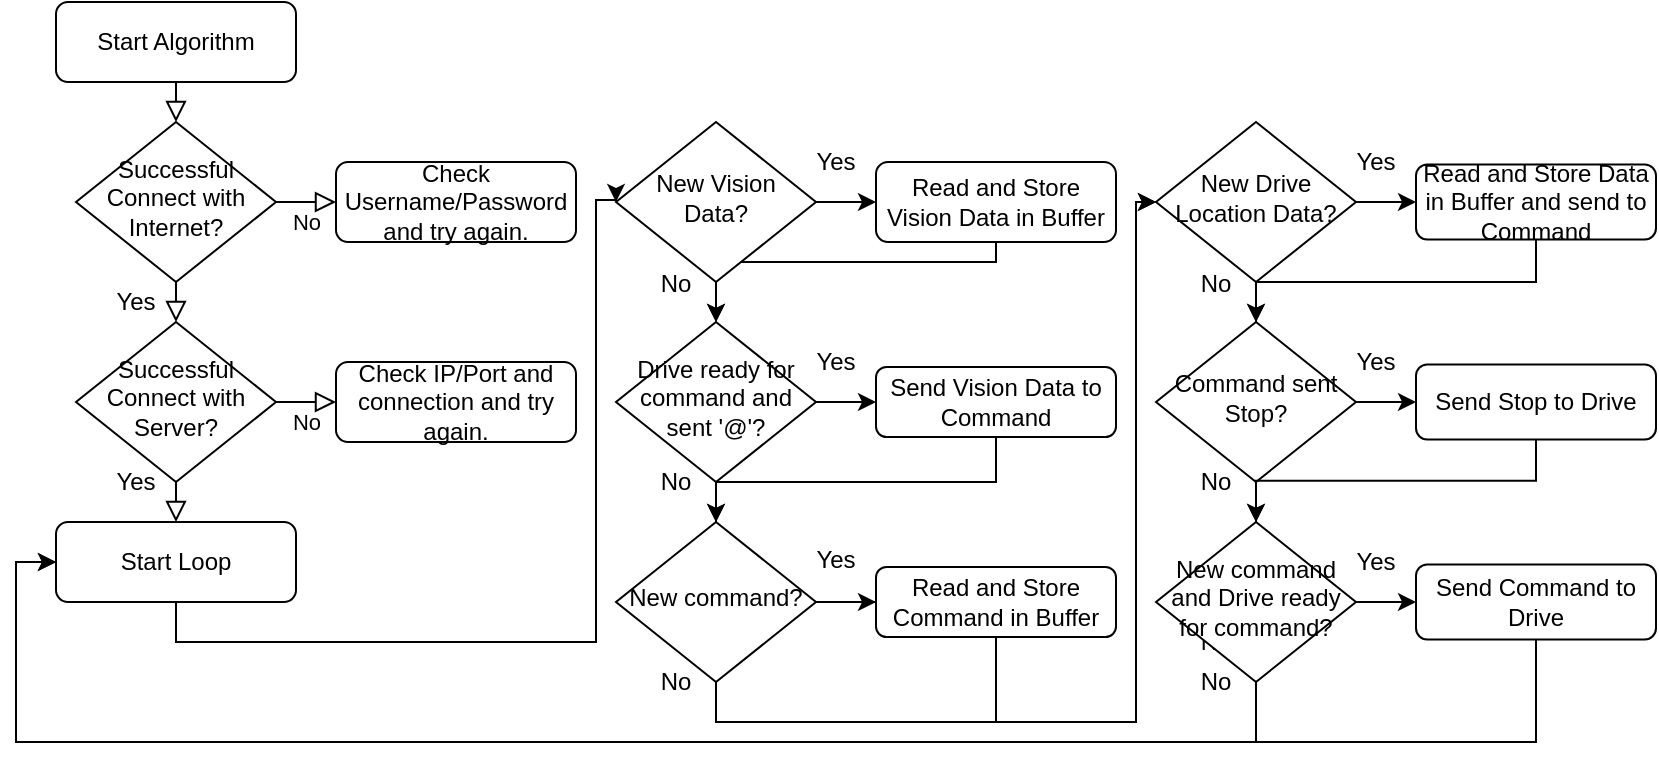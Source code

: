 <mxfile version="14.7.7" type="device"><diagram id="C5RBs43oDa-KdzZeNtuy" name="Page-1"><mxGraphModel dx="946" dy="646" grid="1" gridSize="10" guides="1" tooltips="1" connect="1" arrows="1" fold="1" page="1" pageScale="1" pageWidth="827" pageHeight="1169" math="0" shadow="0"><root><mxCell id="WIyWlLk6GJQsqaUBKTNV-0"/><mxCell id="WIyWlLk6GJQsqaUBKTNV-1" parent="WIyWlLk6GJQsqaUBKTNV-0"/><mxCell id="WIyWlLk6GJQsqaUBKTNV-2" value="" style="rounded=0;html=1;jettySize=auto;orthogonalLoop=1;fontSize=11;endArrow=block;endFill=0;endSize=8;strokeWidth=1;shadow=0;labelBackgroundColor=none;edgeStyle=orthogonalEdgeStyle;" parent="WIyWlLk6GJQsqaUBKTNV-1" source="WIyWlLk6GJQsqaUBKTNV-3" edge="1"><mxGeometry relative="1" as="geometry"><mxPoint x="220" y="140" as="targetPoint"/><Array as="points"><mxPoint x="220" y="140"/></Array></mxGeometry></mxCell><mxCell id="WIyWlLk6GJQsqaUBKTNV-3" value="Start Algorithm" style="rounded=1;whiteSpace=wrap;html=1;fontSize=12;glass=0;strokeWidth=1;shadow=0;" parent="WIyWlLk6GJQsqaUBKTNV-1" vertex="1"><mxGeometry x="160" y="80" width="120" height="40" as="geometry"/></mxCell><mxCell id="WIyWlLk6GJQsqaUBKTNV-5" value="No" style="edgeStyle=orthogonalEdgeStyle;rounded=0;html=1;jettySize=auto;orthogonalLoop=1;fontSize=11;endArrow=block;endFill=0;endSize=8;strokeWidth=1;shadow=0;labelBackgroundColor=none;" parent="WIyWlLk6GJQsqaUBKTNV-1" source="WIyWlLk6GJQsqaUBKTNV-6" target="WIyWlLk6GJQsqaUBKTNV-7" edge="1"><mxGeometry y="10" relative="1" as="geometry"><mxPoint as="offset"/></mxGeometry></mxCell><mxCell id="WIyWlLk6GJQsqaUBKTNV-6" value="Successful Connect with Internet?" style="rhombus;whiteSpace=wrap;html=1;shadow=0;fontFamily=Helvetica;fontSize=12;align=center;strokeWidth=1;spacing=6;spacingTop=-4;" parent="WIyWlLk6GJQsqaUBKTNV-1" vertex="1"><mxGeometry x="170" y="140" width="100" height="80" as="geometry"/></mxCell><mxCell id="WIyWlLk6GJQsqaUBKTNV-7" value="Check Username/Password and try again." style="rounded=1;whiteSpace=wrap;html=1;fontSize=12;glass=0;strokeWidth=1;shadow=0;" parent="WIyWlLk6GJQsqaUBKTNV-1" vertex="1"><mxGeometry x="300" y="160" width="120" height="40" as="geometry"/></mxCell><mxCell id="m25_k1FVYw2vNHiO1QDF-24" style="edgeStyle=orthogonalEdgeStyle;rounded=0;orthogonalLoop=1;jettySize=auto;html=1;entryX=0.5;entryY=0;entryDx=0;entryDy=0;" edge="1" parent="WIyWlLk6GJQsqaUBKTNV-1" target="m25_k1FVYw2vNHiO1QDF-9"><mxGeometry relative="1" as="geometry"><mxPoint x="590" y="260" as="targetPoint"/><mxPoint x="630" y="190" as="sourcePoint"/><Array as="points"><mxPoint x="630" y="210"/><mxPoint x="490" y="210"/></Array></mxGeometry></mxCell><mxCell id="WIyWlLk6GJQsqaUBKTNV-12" value="Read and Store Vision Data in Buffer" style="rounded=1;whiteSpace=wrap;html=1;fontSize=12;glass=0;strokeWidth=1;shadow=0;" parent="WIyWlLk6GJQsqaUBKTNV-1" vertex="1"><mxGeometry x="570" y="160" width="120" height="40" as="geometry"/></mxCell><mxCell id="m25_k1FVYw2vNHiO1QDF-0" value="Successful Connect with Server?" style="rhombus;whiteSpace=wrap;html=1;shadow=0;fontFamily=Helvetica;fontSize=12;align=center;strokeWidth=1;spacing=6;spacingTop=-4;" vertex="1" parent="WIyWlLk6GJQsqaUBKTNV-1"><mxGeometry x="170" y="240" width="100" height="80" as="geometry"/></mxCell><mxCell id="m25_k1FVYw2vNHiO1QDF-2" value="" style="rounded=0;html=1;jettySize=auto;orthogonalLoop=1;fontSize=11;endArrow=block;endFill=0;endSize=8;strokeWidth=1;shadow=0;labelBackgroundColor=none;edgeStyle=orthogonalEdgeStyle;exitX=0.5;exitY=1;exitDx=0;exitDy=0;entryX=0.5;entryY=0;entryDx=0;entryDy=0;" edge="1" parent="WIyWlLk6GJQsqaUBKTNV-1" source="WIyWlLk6GJQsqaUBKTNV-6" target="m25_k1FVYw2vNHiO1QDF-0"><mxGeometry relative="1" as="geometry"><mxPoint x="300" y="240" as="sourcePoint"/><mxPoint x="300" y="290" as="targetPoint"/></mxGeometry></mxCell><mxCell id="m25_k1FVYw2vNHiO1QDF-3" value="No" style="edgeStyle=orthogonalEdgeStyle;rounded=0;html=1;jettySize=auto;orthogonalLoop=1;fontSize=11;endArrow=block;endFill=0;endSize=8;strokeWidth=1;shadow=0;labelBackgroundColor=none;exitX=1;exitY=0.5;exitDx=0;exitDy=0;" edge="1" parent="WIyWlLk6GJQsqaUBKTNV-1" target="m25_k1FVYw2vNHiO1QDF-4" source="m25_k1FVYw2vNHiO1QDF-0"><mxGeometry y="10" relative="1" as="geometry"><mxPoint as="offset"/><mxPoint x="280" y="360" as="sourcePoint"/></mxGeometry></mxCell><mxCell id="m25_k1FVYw2vNHiO1QDF-4" value="Check IP/Port and connection and try again." style="rounded=1;whiteSpace=wrap;html=1;fontSize=12;glass=0;strokeWidth=1;shadow=0;" vertex="1" parent="WIyWlLk6GJQsqaUBKTNV-1"><mxGeometry x="300" y="260" width="120" height="40" as="geometry"/></mxCell><mxCell id="m25_k1FVYw2vNHiO1QDF-29" style="edgeStyle=orthogonalEdgeStyle;rounded=0;orthogonalLoop=1;jettySize=auto;html=1;exitX=0.5;exitY=1;exitDx=0;exitDy=0;entryX=0;entryY=0.5;entryDx=0;entryDy=0;" edge="1" parent="WIyWlLk6GJQsqaUBKTNV-1" source="m25_k1FVYw2vNHiO1QDF-7" target="m25_k1FVYw2vNHiO1QDF-8"><mxGeometry relative="1" as="geometry"><mxPoint x="440" y="220" as="targetPoint"/><Array as="points"><mxPoint x="220" y="400"/><mxPoint x="430" y="400"/><mxPoint x="430" y="179"/></Array></mxGeometry></mxCell><mxCell id="m25_k1FVYw2vNHiO1QDF-7" value="Start Loop" style="rounded=1;whiteSpace=wrap;html=1;fontSize=12;glass=0;strokeWidth=1;shadow=0;" vertex="1" parent="WIyWlLk6GJQsqaUBKTNV-1"><mxGeometry x="160" y="340" width="120" height="40" as="geometry"/></mxCell><mxCell id="m25_k1FVYw2vNHiO1QDF-14" style="edgeStyle=orthogonalEdgeStyle;rounded=0;orthogonalLoop=1;jettySize=auto;html=1;entryX=0;entryY=0.5;entryDx=0;entryDy=0;" edge="1" parent="WIyWlLk6GJQsqaUBKTNV-1" source="m25_k1FVYw2vNHiO1QDF-8" target="WIyWlLk6GJQsqaUBKTNV-12"><mxGeometry relative="1" as="geometry"/></mxCell><mxCell id="m25_k1FVYw2vNHiO1QDF-15" style="edgeStyle=orthogonalEdgeStyle;rounded=0;orthogonalLoop=1;jettySize=auto;html=1;exitX=0.5;exitY=1;exitDx=0;exitDy=0;entryX=0.5;entryY=0;entryDx=0;entryDy=0;" edge="1" parent="WIyWlLk6GJQsqaUBKTNV-1" source="m25_k1FVYw2vNHiO1QDF-8" target="m25_k1FVYw2vNHiO1QDF-9"><mxGeometry relative="1" as="geometry"><mxPoint x="490" y="280" as="targetPoint"/></mxGeometry></mxCell><mxCell id="m25_k1FVYw2vNHiO1QDF-8" value="New Vision Data?" style="rhombus;whiteSpace=wrap;html=1;shadow=0;fontFamily=Helvetica;fontSize=12;align=center;strokeWidth=1;spacing=6;spacingTop=-4;" vertex="1" parent="WIyWlLk6GJQsqaUBKTNV-1"><mxGeometry x="440" y="140" width="100" height="80" as="geometry"/></mxCell><mxCell id="m25_k1FVYw2vNHiO1QDF-17" style="edgeStyle=orthogonalEdgeStyle;rounded=0;orthogonalLoop=1;jettySize=auto;html=1;entryX=0;entryY=0.5;entryDx=0;entryDy=0;" edge="1" parent="WIyWlLk6GJQsqaUBKTNV-1" source="m25_k1FVYw2vNHiO1QDF-9" target="m25_k1FVYw2vNHiO1QDF-18"><mxGeometry relative="1" as="geometry"><mxPoint x="590" y="315" as="targetPoint"/></mxGeometry></mxCell><mxCell id="m25_k1FVYw2vNHiO1QDF-66" value="" style="edgeStyle=orthogonalEdgeStyle;rounded=0;orthogonalLoop=1;jettySize=auto;html=1;" edge="1" parent="WIyWlLk6GJQsqaUBKTNV-1" source="m25_k1FVYw2vNHiO1QDF-9" target="m25_k1FVYw2vNHiO1QDF-13"><mxGeometry relative="1" as="geometry"/></mxCell><mxCell id="m25_k1FVYw2vNHiO1QDF-9" value="Drive ready for command and sent '@'?" style="rhombus;whiteSpace=wrap;html=1;shadow=0;fontFamily=Helvetica;fontSize=12;align=center;strokeWidth=1;spacing=6;spacingTop=-4;" vertex="1" parent="WIyWlLk6GJQsqaUBKTNV-1"><mxGeometry x="440" y="240" width="100" height="80" as="geometry"/></mxCell><mxCell id="m25_k1FVYw2vNHiO1QDF-34" value="" style="edgeStyle=orthogonalEdgeStyle;rounded=0;orthogonalLoop=1;jettySize=auto;html=1;" edge="1" parent="WIyWlLk6GJQsqaUBKTNV-1" source="m25_k1FVYw2vNHiO1QDF-10" target="m25_k1FVYw2vNHiO1QDF-12"><mxGeometry relative="1" as="geometry"/></mxCell><mxCell id="m25_k1FVYw2vNHiO1QDF-68" value="" style="edgeStyle=orthogonalEdgeStyle;rounded=0;orthogonalLoop=1;jettySize=auto;html=1;" edge="1" parent="WIyWlLk6GJQsqaUBKTNV-1" source="m25_k1FVYw2vNHiO1QDF-10" target="m25_k1FVYw2vNHiO1QDF-33"><mxGeometry relative="1" as="geometry"/></mxCell><mxCell id="m25_k1FVYw2vNHiO1QDF-10" value="New Drive Location Data?" style="rhombus;whiteSpace=wrap;html=1;shadow=0;fontFamily=Helvetica;fontSize=12;align=center;strokeWidth=1;spacing=6;spacingTop=-4;" vertex="1" parent="WIyWlLk6GJQsqaUBKTNV-1"><mxGeometry x="710" y="140" width="100" height="80" as="geometry"/></mxCell><mxCell id="m25_k1FVYw2vNHiO1QDF-37" value="" style="edgeStyle=orthogonalEdgeStyle;rounded=0;orthogonalLoop=1;jettySize=auto;html=1;" edge="1" parent="WIyWlLk6GJQsqaUBKTNV-1" source="m25_k1FVYw2vNHiO1QDF-12" target="m25_k1FVYw2vNHiO1QDF-36"><mxGeometry relative="1" as="geometry"/></mxCell><mxCell id="m25_k1FVYw2vNHiO1QDF-39" value="" style="edgeStyle=orthogonalEdgeStyle;rounded=0;orthogonalLoop=1;jettySize=auto;html=1;" edge="1" parent="WIyWlLk6GJQsqaUBKTNV-1" source="m25_k1FVYw2vNHiO1QDF-12" target="m25_k1FVYw2vNHiO1QDF-38"><mxGeometry relative="1" as="geometry"/></mxCell><mxCell id="m25_k1FVYw2vNHiO1QDF-12" value="Command sent Stop?" style="rhombus;whiteSpace=wrap;html=1;shadow=0;fontFamily=Helvetica;fontSize=12;align=center;strokeWidth=1;spacing=6;spacingTop=-4;" vertex="1" parent="WIyWlLk6GJQsqaUBKTNV-1"><mxGeometry x="710" y="240" width="100" height="80" as="geometry"/></mxCell><mxCell id="m25_k1FVYw2vNHiO1QDF-21" style="edgeStyle=orthogonalEdgeStyle;rounded=0;orthogonalLoop=1;jettySize=auto;html=1;entryX=0;entryY=0.5;entryDx=0;entryDy=0;" edge="1" parent="WIyWlLk6GJQsqaUBKTNV-1" source="m25_k1FVYw2vNHiO1QDF-13" target="m25_k1FVYw2vNHiO1QDF-22"><mxGeometry relative="1" as="geometry"><mxPoint x="570" y="640" as="targetPoint"/></mxGeometry></mxCell><mxCell id="m25_k1FVYw2vNHiO1QDF-71" style="edgeStyle=orthogonalEdgeStyle;rounded=0;orthogonalLoop=1;jettySize=auto;html=1;exitX=0.5;exitY=1;exitDx=0;exitDy=0;entryX=0;entryY=0.5;entryDx=0;entryDy=0;" edge="1" parent="WIyWlLk6GJQsqaUBKTNV-1" source="m25_k1FVYw2vNHiO1QDF-13" target="m25_k1FVYw2vNHiO1QDF-10"><mxGeometry relative="1" as="geometry"><mxPoint x="700" y="180" as="targetPoint"/><Array as="points"><mxPoint x="490" y="440"/><mxPoint x="700" y="440"/><mxPoint x="700" y="180"/></Array></mxGeometry></mxCell><mxCell id="m25_k1FVYw2vNHiO1QDF-13" value="New command?" style="rhombus;whiteSpace=wrap;html=1;shadow=0;fontFamily=Helvetica;fontSize=12;align=center;strokeWidth=1;spacing=6;spacingTop=-4;" vertex="1" parent="WIyWlLk6GJQsqaUBKTNV-1"><mxGeometry x="440" y="340" width="100" height="80" as="geometry"/></mxCell><mxCell id="m25_k1FVYw2vNHiO1QDF-70" style="edgeStyle=orthogonalEdgeStyle;rounded=0;orthogonalLoop=1;jettySize=auto;html=1;entryX=0.5;entryY=0;entryDx=0;entryDy=0;" edge="1" parent="WIyWlLk6GJQsqaUBKTNV-1" source="m25_k1FVYw2vNHiO1QDF-18" target="m25_k1FVYw2vNHiO1QDF-13"><mxGeometry relative="1" as="geometry"><Array as="points"><mxPoint x="630" y="320"/><mxPoint x="490" y="320"/></Array></mxGeometry></mxCell><mxCell id="m25_k1FVYw2vNHiO1QDF-18" value="Send Vision Data to Command" style="rounded=1;whiteSpace=wrap;html=1;fontSize=12;glass=0;strokeWidth=1;shadow=0;" vertex="1" parent="WIyWlLk6GJQsqaUBKTNV-1"><mxGeometry x="570" y="262.5" width="120" height="35" as="geometry"/></mxCell><mxCell id="m25_k1FVYw2vNHiO1QDF-27" value="" style="rounded=0;html=1;jettySize=auto;orthogonalLoop=1;fontSize=11;endArrow=block;endFill=0;endSize=8;strokeWidth=1;shadow=0;labelBackgroundColor=none;edgeStyle=orthogonalEdgeStyle;exitX=0.5;exitY=1;exitDx=0;exitDy=0;entryX=0.5;entryY=0;entryDx=0;entryDy=0;" edge="1" parent="WIyWlLk6GJQsqaUBKTNV-1" source="m25_k1FVYw2vNHiO1QDF-0" target="m25_k1FVYw2vNHiO1QDF-7"><mxGeometry relative="1" as="geometry"><mxPoint x="230" y="240" as="sourcePoint"/><mxPoint x="220" y="360" as="targetPoint"/></mxGeometry></mxCell><mxCell id="m25_k1FVYw2vNHiO1QDF-79" style="edgeStyle=orthogonalEdgeStyle;rounded=0;orthogonalLoop=1;jettySize=auto;html=1;entryX=0.5;entryY=0;entryDx=0;entryDy=0;" edge="1" parent="WIyWlLk6GJQsqaUBKTNV-1" source="m25_k1FVYw2vNHiO1QDF-33" target="m25_k1FVYw2vNHiO1QDF-12"><mxGeometry relative="1" as="geometry"><Array as="points"><mxPoint x="900" y="220"/><mxPoint x="760" y="220"/></Array></mxGeometry></mxCell><mxCell id="m25_k1FVYw2vNHiO1QDF-33" value="Read and Store Data in Buffer and send to Command" style="rounded=1;whiteSpace=wrap;html=1;fontSize=12;glass=0;strokeWidth=1;shadow=0;" vertex="1" parent="WIyWlLk6GJQsqaUBKTNV-1"><mxGeometry x="840" y="161.25" width="120" height="37.5" as="geometry"/></mxCell><mxCell id="m25_k1FVYw2vNHiO1QDF-80" style="edgeStyle=orthogonalEdgeStyle;rounded=0;orthogonalLoop=1;jettySize=auto;html=1;exitX=0.5;exitY=1;exitDx=0;exitDy=0;entryX=0.5;entryY=0;entryDx=0;entryDy=0;" edge="1" parent="WIyWlLk6GJQsqaUBKTNV-1" source="m25_k1FVYw2vNHiO1QDF-36" target="m25_k1FVYw2vNHiO1QDF-38"><mxGeometry relative="1" as="geometry"/></mxCell><mxCell id="m25_k1FVYw2vNHiO1QDF-36" value="Send Stop to Drive" style="rounded=1;whiteSpace=wrap;html=1;fontSize=12;glass=0;strokeWidth=1;shadow=0;" vertex="1" parent="WIyWlLk6GJQsqaUBKTNV-1"><mxGeometry x="840" y="261.25" width="120" height="37.5" as="geometry"/></mxCell><mxCell id="m25_k1FVYw2vNHiO1QDF-81" style="edgeStyle=orthogonalEdgeStyle;rounded=0;orthogonalLoop=1;jettySize=auto;html=1;exitX=0.5;exitY=1;exitDx=0;exitDy=0;entryX=0;entryY=0.5;entryDx=0;entryDy=0;" edge="1" parent="WIyWlLk6GJQsqaUBKTNV-1" source="m25_k1FVYw2vNHiO1QDF-40" target="m25_k1FVYw2vNHiO1QDF-7"><mxGeometry relative="1" as="geometry"><Array as="points"><mxPoint x="900" y="450"/><mxPoint x="140" y="450"/><mxPoint x="140" y="360"/></Array></mxGeometry></mxCell><mxCell id="m25_k1FVYw2vNHiO1QDF-40" value="Send Command to Drive" style="rounded=1;whiteSpace=wrap;html=1;fontSize=12;glass=0;strokeWidth=1;shadow=0;" vertex="1" parent="WIyWlLk6GJQsqaUBKTNV-1"><mxGeometry x="840" y="361.25" width="120" height="37.5" as="geometry"/></mxCell><mxCell id="m25_k1FVYw2vNHiO1QDF-50" value="Yes" style="text;html=1;strokeColor=none;fillColor=none;align=center;verticalAlign=middle;whiteSpace=wrap;rounded=0;" vertex="1" parent="WIyWlLk6GJQsqaUBKTNV-1"><mxGeometry x="530" y="150" width="40" height="20" as="geometry"/></mxCell><mxCell id="m25_k1FVYw2vNHiO1QDF-51" value="Yes" style="text;html=1;strokeColor=none;fillColor=none;align=center;verticalAlign=middle;whiteSpace=wrap;rounded=0;" vertex="1" parent="WIyWlLk6GJQsqaUBKTNV-1"><mxGeometry x="530" y="250" width="40" height="20" as="geometry"/></mxCell><mxCell id="m25_k1FVYw2vNHiO1QDF-52" value="Yes" style="text;html=1;strokeColor=none;fillColor=none;align=center;verticalAlign=middle;whiteSpace=wrap;rounded=0;" vertex="1" parent="WIyWlLk6GJQsqaUBKTNV-1"><mxGeometry x="800" y="150" width="40" height="20" as="geometry"/></mxCell><mxCell id="m25_k1FVYw2vNHiO1QDF-53" value="Yes" style="text;html=1;strokeColor=none;fillColor=none;align=center;verticalAlign=middle;whiteSpace=wrap;rounded=0;" vertex="1" parent="WIyWlLk6GJQsqaUBKTNV-1"><mxGeometry x="800" y="250" width="40" height="20" as="geometry"/></mxCell><mxCell id="m25_k1FVYw2vNHiO1QDF-54" value="Yes" style="text;html=1;strokeColor=none;fillColor=none;align=center;verticalAlign=middle;whiteSpace=wrap;rounded=0;" vertex="1" parent="WIyWlLk6GJQsqaUBKTNV-1"><mxGeometry x="800" y="350" width="40" height="20" as="geometry"/></mxCell><mxCell id="m25_k1FVYw2vNHiO1QDF-56" value="No" style="text;html=1;strokeColor=none;fillColor=none;align=center;verticalAlign=middle;whiteSpace=wrap;rounded=0;" vertex="1" parent="WIyWlLk6GJQsqaUBKTNV-1"><mxGeometry x="450" y="410" width="40" height="20" as="geometry"/></mxCell><mxCell id="m25_k1FVYw2vNHiO1QDF-57" value="No" style="text;html=1;strokeColor=none;fillColor=none;align=center;verticalAlign=middle;whiteSpace=wrap;rounded=0;" vertex="1" parent="WIyWlLk6GJQsqaUBKTNV-1"><mxGeometry x="720" y="390" width="40" height="20" as="geometry"/></mxCell><mxCell id="m25_k1FVYw2vNHiO1QDF-59" value="No" style="text;html=1;strokeColor=none;fillColor=none;align=center;verticalAlign=middle;whiteSpace=wrap;rounded=0;" vertex="1" parent="WIyWlLk6GJQsqaUBKTNV-1"><mxGeometry x="720" y="211.25" width="40" height="20" as="geometry"/></mxCell><mxCell id="m25_k1FVYw2vNHiO1QDF-60" value="No" style="text;html=1;strokeColor=none;fillColor=none;align=center;verticalAlign=middle;whiteSpace=wrap;rounded=0;" vertex="1" parent="WIyWlLk6GJQsqaUBKTNV-1"><mxGeometry x="450" y="211.25" width="40" height="20" as="geometry"/></mxCell><mxCell id="m25_k1FVYw2vNHiO1QDF-63" value="Yes" style="text;html=1;strokeColor=none;fillColor=none;align=center;verticalAlign=middle;whiteSpace=wrap;rounded=0;" vertex="1" parent="WIyWlLk6GJQsqaUBKTNV-1"><mxGeometry x="180" y="310" width="40" height="20" as="geometry"/></mxCell><mxCell id="m25_k1FVYw2vNHiO1QDF-64" value="Yes" style="text;html=1;strokeColor=none;fillColor=none;align=center;verticalAlign=middle;whiteSpace=wrap;rounded=0;" vertex="1" parent="WIyWlLk6GJQsqaUBKTNV-1"><mxGeometry x="180" y="220" width="40" height="20" as="geometry"/></mxCell><mxCell id="m25_k1FVYw2vNHiO1QDF-74" style="edgeStyle=orthogonalEdgeStyle;rounded=0;orthogonalLoop=1;jettySize=auto;html=1;entryX=0;entryY=0.5;entryDx=0;entryDy=0;" edge="1" parent="WIyWlLk6GJQsqaUBKTNV-1" source="m25_k1FVYw2vNHiO1QDF-22" target="m25_k1FVYw2vNHiO1QDF-10"><mxGeometry relative="1" as="geometry"><Array as="points"><mxPoint x="630" y="440"/><mxPoint x="700" y="440"/><mxPoint x="700" y="180"/></Array></mxGeometry></mxCell><mxCell id="m25_k1FVYw2vNHiO1QDF-22" value="Read and Store Command in Buffer" style="rounded=1;whiteSpace=wrap;html=1;fontSize=12;glass=0;strokeWidth=1;shadow=0;" vertex="1" parent="WIyWlLk6GJQsqaUBKTNV-1"><mxGeometry x="570" y="362.5" width="120" height="35" as="geometry"/></mxCell><mxCell id="m25_k1FVYw2vNHiO1QDF-65" value="" style="edgeStyle=orthogonalEdgeStyle;rounded=0;orthogonalLoop=1;jettySize=auto;html=1;endArrow=none;" edge="1" parent="WIyWlLk6GJQsqaUBKTNV-1" source="m25_k1FVYw2vNHiO1QDF-13" target="m25_k1FVYw2vNHiO1QDF-22"><mxGeometry relative="1" as="geometry"><mxPoint x="540" y="370" as="sourcePoint"/><mxPoint x="760" y="290" as="targetPoint"/></mxGeometry></mxCell><mxCell id="m25_k1FVYw2vNHiO1QDF-67" value="Yes" style="text;html=1;strokeColor=none;fillColor=none;align=center;verticalAlign=middle;whiteSpace=wrap;rounded=0;" vertex="1" parent="WIyWlLk6GJQsqaUBKTNV-1"><mxGeometry x="530" y="348.75" width="40" height="20" as="geometry"/></mxCell><mxCell id="m25_k1FVYw2vNHiO1QDF-77" style="edgeStyle=orthogonalEdgeStyle;rounded=0;orthogonalLoop=1;jettySize=auto;html=1;entryX=0;entryY=0.5;entryDx=0;entryDy=0;" edge="1" parent="WIyWlLk6GJQsqaUBKTNV-1" source="m25_k1FVYw2vNHiO1QDF-38" target="m25_k1FVYw2vNHiO1QDF-7"><mxGeometry relative="1" as="geometry"><mxPoint x="360" y="450" as="targetPoint"/><Array as="points"><mxPoint x="760" y="450"/><mxPoint x="140" y="450"/><mxPoint x="140" y="360"/></Array></mxGeometry></mxCell><mxCell id="m25_k1FVYw2vNHiO1QDF-78" value="" style="edgeStyle=orthogonalEdgeStyle;rounded=0;orthogonalLoop=1;jettySize=auto;html=1;" edge="1" parent="WIyWlLk6GJQsqaUBKTNV-1" source="m25_k1FVYw2vNHiO1QDF-38" target="m25_k1FVYw2vNHiO1QDF-40"><mxGeometry relative="1" as="geometry"/></mxCell><mxCell id="m25_k1FVYw2vNHiO1QDF-38" value="New command and Drive ready for command?" style="rhombus;whiteSpace=wrap;html=1;shadow=0;fontFamily=Helvetica;fontSize=12;align=center;strokeWidth=1;spacing=6;spacingTop=-4;" vertex="1" parent="WIyWlLk6GJQsqaUBKTNV-1"><mxGeometry x="710" y="340" width="100" height="80" as="geometry"/></mxCell><mxCell id="m25_k1FVYw2vNHiO1QDF-73" value="No" style="text;html=1;strokeColor=none;fillColor=none;align=center;verticalAlign=middle;whiteSpace=wrap;rounded=0;" vertex="1" parent="WIyWlLk6GJQsqaUBKTNV-1"><mxGeometry x="450" y="310" width="40" height="20" as="geometry"/></mxCell><mxCell id="m25_k1FVYw2vNHiO1QDF-75" value="No" style="text;html=1;strokeColor=none;fillColor=none;align=center;verticalAlign=middle;whiteSpace=wrap;rounded=0;" vertex="1" parent="WIyWlLk6GJQsqaUBKTNV-1"><mxGeometry x="720" y="310" width="40" height="20" as="geometry"/></mxCell><mxCell id="m25_k1FVYw2vNHiO1QDF-76" value="No" style="text;html=1;strokeColor=none;fillColor=none;align=center;verticalAlign=middle;whiteSpace=wrap;rounded=0;" vertex="1" parent="WIyWlLk6GJQsqaUBKTNV-1"><mxGeometry x="720" y="410" width="40" height="20" as="geometry"/></mxCell></root></mxGraphModel></diagram></mxfile>